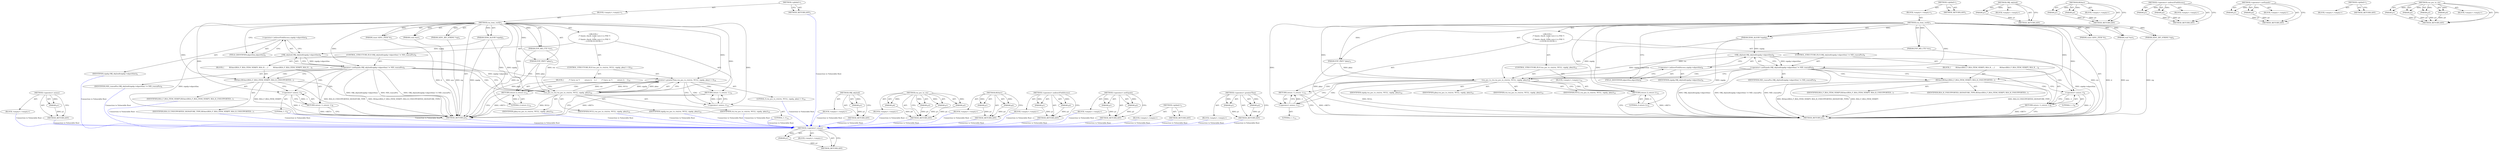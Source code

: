 digraph "&lt;operator&gt;.greaterThan" {
vulnerable_90 [label=<(METHOD,&lt;operator&gt;.minus)>];
vulnerable_91 [label=<(PARAM,p1)>];
vulnerable_92 [label=<(BLOCK,&lt;empty&gt;,&lt;empty&gt;)>];
vulnerable_93 [label=<(METHOD_RETURN,ANY)>];
vulnerable_6 [label=<(METHOD,&lt;global&gt;)<SUB>1</SUB>>];
vulnerable_7 [label=<(BLOCK,&lt;empty&gt;,&lt;empty&gt;)<SUB>1</SUB>>];
vulnerable_8 [label=<(METHOD,rsa_item_verify)<SUB>1</SUB>>];
vulnerable_9 [label=<(PARAM,EVP_MD_CTX *ctx)<SUB>1</SUB>>];
vulnerable_10 [label=<(PARAM,const ASN1_ITEM *it)<SUB>1</SUB>>];
vulnerable_11 [label=<(PARAM,void *asn)<SUB>1</SUB>>];
vulnerable_12 [label=<(PARAM,X509_ALGOR *sigalg)<SUB>2</SUB>>];
vulnerable_13 [label=<(PARAM,ASN1_BIT_STRING *sig)<SUB>2</SUB>>];
vulnerable_14 [label=<(PARAM,EVP_PKEY *pkey)<SUB>3</SUB>>];
vulnerable_15 [label="<(BLOCK,{
    /* Sanity check: make sure it is PSS */
 ...,{
    /* Sanity check: make sure it is PSS */
 ...)<SUB>4</SUB>>"];
vulnerable_16 [label=<(CONTROL_STRUCTURE,IF,if (OBJ_obj2nid(sigalg-&gt;algorithm) != NID_rsassaPss))<SUB>6</SUB>>];
vulnerable_17 [label=<(&lt;operator&gt;.notEquals,OBJ_obj2nid(sigalg-&gt;algorithm) != NID_rsassaPss)<SUB>6</SUB>>];
vulnerable_18 [label=<(OBJ_obj2nid,OBJ_obj2nid(sigalg-&gt;algorithm))<SUB>6</SUB>>];
vulnerable_19 [label=<(&lt;operator&gt;.indirectFieldAccess,sigalg-&gt;algorithm)<SUB>6</SUB>>];
vulnerable_20 [label=<(IDENTIFIER,sigalg,OBJ_obj2nid(sigalg-&gt;algorithm))<SUB>6</SUB>>];
vulnerable_21 [label=<(FIELD_IDENTIFIER,algorithm,algorithm)<SUB>6</SUB>>];
vulnerable_22 [label=<(IDENTIFIER,NID_rsassaPss,OBJ_obj2nid(sigalg-&gt;algorithm) != NID_rsassaPss)<SUB>6</SUB>>];
vulnerable_23 [label=<(BLOCK,{
         RSAerr(RSA_F_RSA_ITEM_VERIFY, RSA_R_...,{
         RSAerr(RSA_F_RSA_ITEM_VERIFY, RSA_R_...)<SUB>6</SUB>>];
vulnerable_24 [label=<(RSAerr,RSAerr(RSA_F_RSA_ITEM_VERIFY, RSA_R_UNSUPPORTED...)<SUB>7</SUB>>];
vulnerable_25 [label=<(IDENTIFIER,RSA_F_RSA_ITEM_VERIFY,RSAerr(RSA_F_RSA_ITEM_VERIFY, RSA_R_UNSUPPORTED...)<SUB>7</SUB>>];
vulnerable_26 [label=<(IDENTIFIER,RSA_R_UNSUPPORTED_SIGNATURE_TYPE,RSAerr(RSA_F_RSA_ITEM_VERIFY, RSA_R_UNSUPPORTED...)<SUB>7</SUB>>];
vulnerable_27 [label=<(RETURN,return -1;,return -1;)<SUB>8</SUB>>];
vulnerable_28 [label=<(&lt;operator&gt;.minus,-1)<SUB>8</SUB>>];
vulnerable_29 [label=<(LITERAL,1,-1)<SUB>8</SUB>>];
vulnerable_30 [label=<(CONTROL_STRUCTURE,IF,if (rsa_pss_to_ctx(ctx, NULL, sigalg, pkey)))<SUB>10</SUB>>];
vulnerable_31 [label=<(rsa_pss_to_ctx,rsa_pss_to_ctx(ctx, NULL, sigalg, pkey))<SUB>10</SUB>>];
vulnerable_32 [label=<(IDENTIFIER,ctx,rsa_pss_to_ctx(ctx, NULL, sigalg, pkey))<SUB>10</SUB>>];
vulnerable_33 [label=<(IDENTIFIER,NULL,rsa_pss_to_ctx(ctx, NULL, sigalg, pkey))<SUB>10</SUB>>];
vulnerable_34 [label=<(IDENTIFIER,sigalg,rsa_pss_to_ctx(ctx, NULL, sigalg, pkey))<SUB>10</SUB>>];
vulnerable_35 [label=<(IDENTIFIER,pkey,rsa_pss_to_ctx(ctx, NULL, sigalg, pkey))<SUB>10</SUB>>];
vulnerable_36 [label=<(BLOCK,&lt;empty&gt;,&lt;empty&gt;)<SUB>12</SUB>>];
vulnerable_37 [label=<(RETURN,return 2;,return 2;)<SUB>12</SUB>>];
vulnerable_38 [label=<(LITERAL,2,return 2;)<SUB>12</SUB>>];
vulnerable_39 [label=<(RETURN,return -1;,return -1;)<SUB>13</SUB>>];
vulnerable_40 [label=<(&lt;operator&gt;.minus,-1)<SUB>13</SUB>>];
vulnerable_41 [label=<(LITERAL,1,-1)<SUB>13</SUB>>];
vulnerable_42 [label=<(METHOD_RETURN,int)<SUB>1</SUB>>];
vulnerable_44 [label=<(METHOD_RETURN,ANY)<SUB>1</SUB>>];
vulnerable_76 [label=<(METHOD,OBJ_obj2nid)>];
vulnerable_77 [label=<(PARAM,p1)>];
vulnerable_78 [label=<(BLOCK,&lt;empty&gt;,&lt;empty&gt;)>];
vulnerable_79 [label=<(METHOD_RETURN,ANY)>];
vulnerable_85 [label=<(METHOD,RSAerr)>];
vulnerable_86 [label=<(PARAM,p1)>];
vulnerable_87 [label=<(PARAM,p2)>];
vulnerable_88 [label=<(BLOCK,&lt;empty&gt;,&lt;empty&gt;)>];
vulnerable_89 [label=<(METHOD_RETURN,ANY)>];
vulnerable_80 [label=<(METHOD,&lt;operator&gt;.indirectFieldAccess)>];
vulnerable_81 [label=<(PARAM,p1)>];
vulnerable_82 [label=<(PARAM,p2)>];
vulnerable_83 [label=<(BLOCK,&lt;empty&gt;,&lt;empty&gt;)>];
vulnerable_84 [label=<(METHOD_RETURN,ANY)>];
vulnerable_71 [label=<(METHOD,&lt;operator&gt;.notEquals)>];
vulnerable_72 [label=<(PARAM,p1)>];
vulnerable_73 [label=<(PARAM,p2)>];
vulnerable_74 [label=<(BLOCK,&lt;empty&gt;,&lt;empty&gt;)>];
vulnerable_75 [label=<(METHOD_RETURN,ANY)>];
vulnerable_65 [label=<(METHOD,&lt;global&gt;)<SUB>1</SUB>>];
vulnerable_66 [label=<(BLOCK,&lt;empty&gt;,&lt;empty&gt;)>];
vulnerable_67 [label=<(METHOD_RETURN,ANY)>];
vulnerable_94 [label=<(METHOD,rsa_pss_to_ctx)>];
vulnerable_95 [label=<(PARAM,p1)>];
vulnerable_96 [label=<(PARAM,p2)>];
vulnerable_97 [label=<(PARAM,p3)>];
vulnerable_98 [label=<(PARAM,p4)>];
vulnerable_99 [label=<(BLOCK,&lt;empty&gt;,&lt;empty&gt;)>];
vulnerable_100 [label=<(METHOD_RETURN,ANY)>];
fixed_92 [label=<(METHOD,&lt;operator&gt;.minus)>];
fixed_93 [label=<(PARAM,p1)>];
fixed_94 [label=<(BLOCK,&lt;empty&gt;,&lt;empty&gt;)>];
fixed_95 [label=<(METHOD_RETURN,ANY)>];
fixed_6 [label=<(METHOD,&lt;global&gt;)<SUB>1</SUB>>];
fixed_7 [label=<(BLOCK,&lt;empty&gt;,&lt;empty&gt;)<SUB>1</SUB>>];
fixed_8 [label=<(METHOD,rsa_item_verify)<SUB>1</SUB>>];
fixed_9 [label=<(PARAM,EVP_MD_CTX *ctx)<SUB>1</SUB>>];
fixed_10 [label=<(PARAM,const ASN1_ITEM *it)<SUB>1</SUB>>];
fixed_11 [label=<(PARAM,void *asn)<SUB>1</SUB>>];
fixed_12 [label=<(PARAM,X509_ALGOR *sigalg)<SUB>2</SUB>>];
fixed_13 [label=<(PARAM,ASN1_BIT_STRING *sig)<SUB>2</SUB>>];
fixed_14 [label=<(PARAM,EVP_PKEY *pkey)<SUB>3</SUB>>];
fixed_15 [label="<(BLOCK,{
    /* Sanity check: make sure it is PSS */
 ...,{
    /* Sanity check: make sure it is PSS */
 ...)<SUB>4</SUB>>"];
fixed_16 [label=<(CONTROL_STRUCTURE,IF,if (OBJ_obj2nid(sigalg-&gt;algorithm) != NID_rsassaPss))<SUB>6</SUB>>];
fixed_17 [label=<(&lt;operator&gt;.notEquals,OBJ_obj2nid(sigalg-&gt;algorithm) != NID_rsassaPss)<SUB>6</SUB>>];
fixed_18 [label=<(OBJ_obj2nid,OBJ_obj2nid(sigalg-&gt;algorithm))<SUB>6</SUB>>];
fixed_19 [label=<(&lt;operator&gt;.indirectFieldAccess,sigalg-&gt;algorithm)<SUB>6</SUB>>];
fixed_20 [label=<(IDENTIFIER,sigalg,OBJ_obj2nid(sigalg-&gt;algorithm))<SUB>6</SUB>>];
fixed_21 [label=<(FIELD_IDENTIFIER,algorithm,algorithm)<SUB>6</SUB>>];
fixed_22 [label=<(IDENTIFIER,NID_rsassaPss,OBJ_obj2nid(sigalg-&gt;algorithm) != NID_rsassaPss)<SUB>6</SUB>>];
fixed_23 [label=<(BLOCK,{
         RSAerr(RSA_F_RSA_ITEM_VERIFY, RSA_R_...,{
         RSAerr(RSA_F_RSA_ITEM_VERIFY, RSA_R_...)<SUB>6</SUB>>];
fixed_24 [label=<(RSAerr,RSAerr(RSA_F_RSA_ITEM_VERIFY, RSA_R_UNSUPPORTED...)<SUB>7</SUB>>];
fixed_25 [label=<(IDENTIFIER,RSA_F_RSA_ITEM_VERIFY,RSAerr(RSA_F_RSA_ITEM_VERIFY, RSA_R_UNSUPPORTED...)<SUB>7</SUB>>];
fixed_26 [label=<(IDENTIFIER,RSA_R_UNSUPPORTED_SIGNATURE_TYPE,RSAerr(RSA_F_RSA_ITEM_VERIFY, RSA_R_UNSUPPORTED...)<SUB>7</SUB>>];
fixed_27 [label=<(RETURN,return -1;,return -1;)<SUB>8</SUB>>];
fixed_28 [label=<(&lt;operator&gt;.minus,-1)<SUB>8</SUB>>];
fixed_29 [label=<(LITERAL,1,-1)<SUB>8</SUB>>];
fixed_30 [label=<(CONTROL_STRUCTURE,IF,if (rsa_pss_to_ctx(ctx, NULL, sigalg, pkey) &gt; 0))<SUB>10</SUB>>];
fixed_31 [label=<(&lt;operator&gt;.greaterThan,rsa_pss_to_ctx(ctx, NULL, sigalg, pkey) &gt; 0)<SUB>10</SUB>>];
fixed_32 [label=<(rsa_pss_to_ctx,rsa_pss_to_ctx(ctx, NULL, sigalg, pkey))<SUB>10</SUB>>];
fixed_33 [label=<(IDENTIFIER,ctx,rsa_pss_to_ctx(ctx, NULL, sigalg, pkey))<SUB>10</SUB>>];
fixed_34 [label=<(IDENTIFIER,NULL,rsa_pss_to_ctx(ctx, NULL, sigalg, pkey))<SUB>10</SUB>>];
fixed_35 [label=<(IDENTIFIER,sigalg,rsa_pss_to_ctx(ctx, NULL, sigalg, pkey))<SUB>10</SUB>>];
fixed_36 [label=<(IDENTIFIER,pkey,rsa_pss_to_ctx(ctx, NULL, sigalg, pkey))<SUB>10</SUB>>];
fixed_37 [label=<(LITERAL,0,rsa_pss_to_ctx(ctx, NULL, sigalg, pkey) &gt; 0)<SUB>10</SUB>>];
fixed_38 [label=<(BLOCK,{
         /* Carry on */
         return 2;
    },{
         /* Carry on */
         return 2;
    })<SUB>10</SUB>>];
fixed_39 [label=<(RETURN,return 2;,return 2;)<SUB>12</SUB>>];
fixed_40 [label=<(LITERAL,2,return 2;)<SUB>12</SUB>>];
fixed_41 [label=<(RETURN,return -1;,return -1;)<SUB>14</SUB>>];
fixed_42 [label=<(&lt;operator&gt;.minus,-1)<SUB>14</SUB>>];
fixed_43 [label=<(LITERAL,1,-1)<SUB>14</SUB>>];
fixed_44 [label=<(METHOD_RETURN,int)<SUB>1</SUB>>];
fixed_46 [label=<(METHOD_RETURN,ANY)<SUB>1</SUB>>];
fixed_78 [label=<(METHOD,OBJ_obj2nid)>];
fixed_79 [label=<(PARAM,p1)>];
fixed_80 [label=<(BLOCK,&lt;empty&gt;,&lt;empty&gt;)>];
fixed_81 [label=<(METHOD_RETURN,ANY)>];
fixed_101 [label=<(METHOD,rsa_pss_to_ctx)>];
fixed_102 [label=<(PARAM,p1)>];
fixed_103 [label=<(PARAM,p2)>];
fixed_104 [label=<(PARAM,p3)>];
fixed_105 [label=<(PARAM,p4)>];
fixed_106 [label=<(BLOCK,&lt;empty&gt;,&lt;empty&gt;)>];
fixed_107 [label=<(METHOD_RETURN,ANY)>];
fixed_87 [label=<(METHOD,RSAerr)>];
fixed_88 [label=<(PARAM,p1)>];
fixed_89 [label=<(PARAM,p2)>];
fixed_90 [label=<(BLOCK,&lt;empty&gt;,&lt;empty&gt;)>];
fixed_91 [label=<(METHOD_RETURN,ANY)>];
fixed_82 [label=<(METHOD,&lt;operator&gt;.indirectFieldAccess)>];
fixed_83 [label=<(PARAM,p1)>];
fixed_84 [label=<(PARAM,p2)>];
fixed_85 [label=<(BLOCK,&lt;empty&gt;,&lt;empty&gt;)>];
fixed_86 [label=<(METHOD_RETURN,ANY)>];
fixed_73 [label=<(METHOD,&lt;operator&gt;.notEquals)>];
fixed_74 [label=<(PARAM,p1)>];
fixed_75 [label=<(PARAM,p2)>];
fixed_76 [label=<(BLOCK,&lt;empty&gt;,&lt;empty&gt;)>];
fixed_77 [label=<(METHOD_RETURN,ANY)>];
fixed_67 [label=<(METHOD,&lt;global&gt;)<SUB>1</SUB>>];
fixed_68 [label=<(BLOCK,&lt;empty&gt;,&lt;empty&gt;)>];
fixed_69 [label=<(METHOD_RETURN,ANY)>];
fixed_96 [label=<(METHOD,&lt;operator&gt;.greaterThan)>];
fixed_97 [label=<(PARAM,p1)>];
fixed_98 [label=<(PARAM,p2)>];
fixed_99 [label=<(BLOCK,&lt;empty&gt;,&lt;empty&gt;)>];
fixed_100 [label=<(METHOD_RETURN,ANY)>];
vulnerable_90 -> vulnerable_91  [key=0, label="AST: "];
vulnerable_90 -> vulnerable_91  [key=1, label="DDG: "];
vulnerable_90 -> vulnerable_92  [key=0, label="AST: "];
vulnerable_90 -> vulnerable_93  [key=0, label="AST: "];
vulnerable_90 -> vulnerable_93  [key=1, label="CFG: "];
vulnerable_91 -> vulnerable_93  [key=0, label="DDG: p1"];
vulnerable_6 -> vulnerable_7  [key=0, label="AST: "];
vulnerable_6 -> vulnerable_44  [key=0, label="AST: "];
vulnerable_6 -> vulnerable_44  [key=1, label="CFG: "];
vulnerable_7 -> vulnerable_8  [key=0, label="AST: "];
vulnerable_8 -> vulnerable_9  [key=0, label="AST: "];
vulnerable_8 -> vulnerable_9  [key=1, label="DDG: "];
vulnerable_8 -> vulnerable_10  [key=0, label="AST: "];
vulnerable_8 -> vulnerable_10  [key=1, label="DDG: "];
vulnerable_8 -> vulnerable_11  [key=0, label="AST: "];
vulnerable_8 -> vulnerable_11  [key=1, label="DDG: "];
vulnerable_8 -> vulnerable_12  [key=0, label="AST: "];
vulnerable_8 -> vulnerable_12  [key=1, label="DDG: "];
vulnerable_8 -> vulnerable_13  [key=0, label="AST: "];
vulnerable_8 -> vulnerable_13  [key=1, label="DDG: "];
vulnerable_8 -> vulnerable_14  [key=0, label="AST: "];
vulnerable_8 -> vulnerable_14  [key=1, label="DDG: "];
vulnerable_8 -> vulnerable_15  [key=0, label="AST: "];
vulnerable_8 -> vulnerable_42  [key=0, label="AST: "];
vulnerable_8 -> vulnerable_21  [key=0, label="CFG: "];
vulnerable_8 -> vulnerable_17  [key=0, label="DDG: "];
vulnerable_8 -> vulnerable_31  [key=0, label="DDG: "];
vulnerable_8 -> vulnerable_37  [key=0, label="DDG: "];
vulnerable_8 -> vulnerable_40  [key=0, label="DDG: "];
vulnerable_8 -> vulnerable_24  [key=0, label="DDG: "];
vulnerable_8 -> vulnerable_38  [key=0, label="DDG: "];
vulnerable_8 -> vulnerable_28  [key=0, label="DDG: "];
vulnerable_9 -> vulnerable_42  [key=0, label="DDG: ctx"];
vulnerable_9 -> vulnerable_31  [key=0, label="DDG: ctx"];
vulnerable_10 -> vulnerable_42  [key=0, label="DDG: it"];
vulnerable_11 -> vulnerable_42  [key=0, label="DDG: asn"];
vulnerable_12 -> vulnerable_42  [key=0, label="DDG: sigalg"];
vulnerable_12 -> vulnerable_31  [key=0, label="DDG: sigalg"];
vulnerable_12 -> vulnerable_18  [key=0, label="DDG: sigalg"];
vulnerable_13 -> vulnerable_42  [key=0, label="DDG: sig"];
vulnerable_14 -> vulnerable_42  [key=0, label="DDG: pkey"];
vulnerable_14 -> vulnerable_31  [key=0, label="DDG: pkey"];
vulnerable_15 -> vulnerable_16  [key=0, label="AST: "];
vulnerable_15 -> vulnerable_30  [key=0, label="AST: "];
vulnerable_15 -> vulnerable_39  [key=0, label="AST: "];
vulnerable_16 -> vulnerable_17  [key=0, label="AST: "];
vulnerable_16 -> vulnerable_23  [key=0, label="AST: "];
vulnerable_17 -> vulnerable_18  [key=0, label="AST: "];
vulnerable_17 -> vulnerable_22  [key=0, label="AST: "];
vulnerable_17 -> vulnerable_24  [key=0, label="CFG: "];
vulnerable_17 -> vulnerable_24  [key=1, label="CDG: "];
vulnerable_17 -> vulnerable_31  [key=0, label="CFG: "];
vulnerable_17 -> vulnerable_31  [key=1, label="CDG: "];
vulnerable_17 -> vulnerable_42  [key=0, label="DDG: OBJ_obj2nid(sigalg-&gt;algorithm)"];
vulnerable_17 -> vulnerable_42  [key=1, label="DDG: OBJ_obj2nid(sigalg-&gt;algorithm) != NID_rsassaPss"];
vulnerable_17 -> vulnerable_42  [key=2, label="DDG: NID_rsassaPss"];
vulnerable_17 -> vulnerable_28  [key=0, label="CDG: "];
vulnerable_17 -> vulnerable_27  [key=0, label="CDG: "];
vulnerable_18 -> vulnerable_19  [key=0, label="AST: "];
vulnerable_18 -> vulnerable_17  [key=0, label="CFG: "];
vulnerable_18 -> vulnerable_17  [key=1, label="DDG: sigalg-&gt;algorithm"];
vulnerable_18 -> vulnerable_42  [key=0, label="DDG: sigalg-&gt;algorithm"];
vulnerable_18 -> vulnerable_31  [key=0, label="DDG: sigalg-&gt;algorithm"];
vulnerable_19 -> vulnerable_20  [key=0, label="AST: "];
vulnerable_19 -> vulnerable_21  [key=0, label="AST: "];
vulnerable_19 -> vulnerable_18  [key=0, label="CFG: "];
vulnerable_21 -> vulnerable_19  [key=0, label="CFG: "];
vulnerable_23 -> vulnerable_24  [key=0, label="AST: "];
vulnerable_23 -> vulnerable_27  [key=0, label="AST: "];
vulnerable_24 -> vulnerable_25  [key=0, label="AST: "];
vulnerable_24 -> vulnerable_26  [key=0, label="AST: "];
vulnerable_24 -> vulnerable_28  [key=0, label="CFG: "];
vulnerable_24 -> vulnerable_42  [key=0, label="DDG: RSA_R_UNSUPPORTED_SIGNATURE_TYPE"];
vulnerable_24 -> vulnerable_42  [key=1, label="DDG: RSAerr(RSA_F_RSA_ITEM_VERIFY, RSA_R_UNSUPPORTED_SIGNATURE_TYPE)"];
vulnerable_24 -> vulnerable_42  [key=2, label="DDG: RSA_F_RSA_ITEM_VERIFY"];
vulnerable_27 -> vulnerable_28  [key=0, label="AST: "];
vulnerable_27 -> vulnerable_42  [key=0, label="CFG: "];
vulnerable_27 -> vulnerable_42  [key=1, label="DDG: &lt;RET&gt;"];
vulnerable_28 -> vulnerable_29  [key=0, label="AST: "];
vulnerable_28 -> vulnerable_27  [key=0, label="CFG: "];
vulnerable_28 -> vulnerable_27  [key=1, label="DDG: -1"];
vulnerable_28 -> vulnerable_42  [key=0, label="DDG: -1"];
vulnerable_30 -> vulnerable_31  [key=0, label="AST: "];
vulnerable_30 -> vulnerable_36  [key=0, label="AST: "];
vulnerable_31 -> vulnerable_32  [key=0, label="AST: "];
vulnerable_31 -> vulnerable_33  [key=0, label="AST: "];
vulnerable_31 -> vulnerable_34  [key=0, label="AST: "];
vulnerable_31 -> vulnerable_35  [key=0, label="AST: "];
vulnerable_31 -> vulnerable_37  [key=0, label="CFG: "];
vulnerable_31 -> vulnerable_37  [key=1, label="CDG: "];
vulnerable_31 -> vulnerable_40  [key=0, label="CFG: "];
vulnerable_31 -> vulnerable_40  [key=1, label="CDG: "];
vulnerable_31 -> vulnerable_42  [key=0, label="DDG: NULL"];
vulnerable_31 -> vulnerable_39  [key=0, label="CDG: "];
vulnerable_36 -> vulnerable_37  [key=0, label="AST: "];
vulnerable_37 -> vulnerable_38  [key=0, label="AST: "];
vulnerable_37 -> vulnerable_42  [key=0, label="CFG: "];
vulnerable_37 -> vulnerable_42  [key=1, label="DDG: &lt;RET&gt;"];
vulnerable_38 -> vulnerable_37  [key=0, label="DDG: 2"];
vulnerable_39 -> vulnerable_40  [key=0, label="AST: "];
vulnerable_39 -> vulnerable_42  [key=0, label="CFG: "];
vulnerable_39 -> vulnerable_42  [key=1, label="DDG: &lt;RET&gt;"];
vulnerable_40 -> vulnerable_41  [key=0, label="AST: "];
vulnerable_40 -> vulnerable_39  [key=0, label="CFG: "];
vulnerable_40 -> vulnerable_39  [key=1, label="DDG: -1"];
vulnerable_76 -> vulnerable_77  [key=0, label="AST: "];
vulnerable_76 -> vulnerable_77  [key=1, label="DDG: "];
vulnerable_76 -> vulnerable_78  [key=0, label="AST: "];
vulnerable_76 -> vulnerable_79  [key=0, label="AST: "];
vulnerable_76 -> vulnerable_79  [key=1, label="CFG: "];
vulnerable_77 -> vulnerable_79  [key=0, label="DDG: p1"];
vulnerable_85 -> vulnerable_86  [key=0, label="AST: "];
vulnerable_85 -> vulnerable_86  [key=1, label="DDG: "];
vulnerable_85 -> vulnerable_88  [key=0, label="AST: "];
vulnerable_85 -> vulnerable_87  [key=0, label="AST: "];
vulnerable_85 -> vulnerable_87  [key=1, label="DDG: "];
vulnerable_85 -> vulnerable_89  [key=0, label="AST: "];
vulnerable_85 -> vulnerable_89  [key=1, label="CFG: "];
vulnerable_86 -> vulnerable_89  [key=0, label="DDG: p1"];
vulnerable_87 -> vulnerable_89  [key=0, label="DDG: p2"];
vulnerable_80 -> vulnerable_81  [key=0, label="AST: "];
vulnerable_80 -> vulnerable_81  [key=1, label="DDG: "];
vulnerable_80 -> vulnerable_83  [key=0, label="AST: "];
vulnerable_80 -> vulnerable_82  [key=0, label="AST: "];
vulnerable_80 -> vulnerable_82  [key=1, label="DDG: "];
vulnerable_80 -> vulnerable_84  [key=0, label="AST: "];
vulnerable_80 -> vulnerable_84  [key=1, label="CFG: "];
vulnerable_81 -> vulnerable_84  [key=0, label="DDG: p1"];
vulnerable_82 -> vulnerable_84  [key=0, label="DDG: p2"];
vulnerable_71 -> vulnerable_72  [key=0, label="AST: "];
vulnerable_71 -> vulnerable_72  [key=1, label="DDG: "];
vulnerable_71 -> vulnerable_74  [key=0, label="AST: "];
vulnerable_71 -> vulnerable_73  [key=0, label="AST: "];
vulnerable_71 -> vulnerable_73  [key=1, label="DDG: "];
vulnerable_71 -> vulnerable_75  [key=0, label="AST: "];
vulnerable_71 -> vulnerable_75  [key=1, label="CFG: "];
vulnerable_72 -> vulnerable_75  [key=0, label="DDG: p1"];
vulnerable_73 -> vulnerable_75  [key=0, label="DDG: p2"];
vulnerable_65 -> vulnerable_66  [key=0, label="AST: "];
vulnerable_65 -> vulnerable_67  [key=0, label="AST: "];
vulnerable_65 -> vulnerable_67  [key=1, label="CFG: "];
vulnerable_94 -> vulnerable_95  [key=0, label="AST: "];
vulnerable_94 -> vulnerable_95  [key=1, label="DDG: "];
vulnerable_94 -> vulnerable_99  [key=0, label="AST: "];
vulnerable_94 -> vulnerable_96  [key=0, label="AST: "];
vulnerable_94 -> vulnerable_96  [key=1, label="DDG: "];
vulnerable_94 -> vulnerable_100  [key=0, label="AST: "];
vulnerable_94 -> vulnerable_100  [key=1, label="CFG: "];
vulnerable_94 -> vulnerable_97  [key=0, label="AST: "];
vulnerable_94 -> vulnerable_97  [key=1, label="DDG: "];
vulnerable_94 -> vulnerable_98  [key=0, label="AST: "];
vulnerable_94 -> vulnerable_98  [key=1, label="DDG: "];
vulnerable_95 -> vulnerable_100  [key=0, label="DDG: p1"];
vulnerable_96 -> vulnerable_100  [key=0, label="DDG: p2"];
vulnerable_97 -> vulnerable_100  [key=0, label="DDG: p3"];
vulnerable_98 -> vulnerable_100  [key=0, label="DDG: p4"];
fixed_92 -> fixed_93  [key=0, label="AST: "];
fixed_92 -> fixed_93  [key=1, label="DDG: "];
fixed_92 -> fixed_94  [key=0, label="AST: "];
fixed_92 -> fixed_95  [key=0, label="AST: "];
fixed_92 -> fixed_95  [key=1, label="CFG: "];
fixed_93 -> fixed_95  [key=0, label="DDG: p1"];
fixed_94 -> vulnerable_90  [color=blue, key=0, label="Connection to Vulnerable Root", penwidth="2.0", style=dashed];
fixed_95 -> vulnerable_90  [color=blue, key=0, label="Connection to Vulnerable Root", penwidth="2.0", style=dashed];
fixed_6 -> fixed_7  [key=0, label="AST: "];
fixed_6 -> fixed_46  [key=0, label="AST: "];
fixed_6 -> fixed_46  [key=1, label="CFG: "];
fixed_7 -> fixed_8  [key=0, label="AST: "];
fixed_8 -> fixed_9  [key=0, label="AST: "];
fixed_8 -> fixed_9  [key=1, label="DDG: "];
fixed_8 -> fixed_10  [key=0, label="AST: "];
fixed_8 -> fixed_10  [key=1, label="DDG: "];
fixed_8 -> fixed_11  [key=0, label="AST: "];
fixed_8 -> fixed_11  [key=1, label="DDG: "];
fixed_8 -> fixed_12  [key=0, label="AST: "];
fixed_8 -> fixed_12  [key=1, label="DDG: "];
fixed_8 -> fixed_13  [key=0, label="AST: "];
fixed_8 -> fixed_13  [key=1, label="DDG: "];
fixed_8 -> fixed_14  [key=0, label="AST: "];
fixed_8 -> fixed_14  [key=1, label="DDG: "];
fixed_8 -> fixed_15  [key=0, label="AST: "];
fixed_8 -> fixed_44  [key=0, label="AST: "];
fixed_8 -> fixed_21  [key=0, label="CFG: "];
fixed_8 -> fixed_17  [key=0, label="DDG: "];
fixed_8 -> fixed_31  [key=0, label="DDG: "];
fixed_8 -> fixed_39  [key=0, label="DDG: "];
fixed_8 -> fixed_42  [key=0, label="DDG: "];
fixed_8 -> fixed_24  [key=0, label="DDG: "];
fixed_8 -> fixed_32  [key=0, label="DDG: "];
fixed_8 -> fixed_40  [key=0, label="DDG: "];
fixed_8 -> fixed_28  [key=0, label="DDG: "];
fixed_9 -> fixed_44  [key=0, label="DDG: ctx"];
fixed_9 -> fixed_32  [key=0, label="DDG: ctx"];
fixed_10 -> fixed_44  [key=0, label="DDG: it"];
fixed_11 -> fixed_44  [key=0, label="DDG: asn"];
fixed_12 -> fixed_44  [key=0, label="DDG: sigalg"];
fixed_12 -> fixed_18  [key=0, label="DDG: sigalg"];
fixed_12 -> fixed_32  [key=0, label="DDG: sigalg"];
fixed_13 -> fixed_44  [key=0, label="DDG: sig"];
fixed_14 -> fixed_44  [key=0, label="DDG: pkey"];
fixed_14 -> fixed_32  [key=0, label="DDG: pkey"];
fixed_15 -> fixed_16  [key=0, label="AST: "];
fixed_15 -> fixed_30  [key=0, label="AST: "];
fixed_15 -> fixed_41  [key=0, label="AST: "];
fixed_16 -> fixed_17  [key=0, label="AST: "];
fixed_16 -> fixed_23  [key=0, label="AST: "];
fixed_17 -> fixed_18  [key=0, label="AST: "];
fixed_17 -> fixed_22  [key=0, label="AST: "];
fixed_17 -> fixed_24  [key=0, label="CFG: "];
fixed_17 -> fixed_24  [key=1, label="CDG: "];
fixed_17 -> fixed_32  [key=0, label="CFG: "];
fixed_17 -> fixed_32  [key=1, label="CDG: "];
fixed_17 -> fixed_44  [key=0, label="DDG: OBJ_obj2nid(sigalg-&gt;algorithm)"];
fixed_17 -> fixed_44  [key=1, label="DDG: OBJ_obj2nid(sigalg-&gt;algorithm) != NID_rsassaPss"];
fixed_17 -> fixed_44  [key=2, label="DDG: NID_rsassaPss"];
fixed_17 -> fixed_28  [key=0, label="CDG: "];
fixed_17 -> fixed_27  [key=0, label="CDG: "];
fixed_17 -> fixed_31  [key=0, label="CDG: "];
fixed_18 -> fixed_19  [key=0, label="AST: "];
fixed_18 -> fixed_17  [key=0, label="CFG: "];
fixed_18 -> fixed_17  [key=1, label="DDG: sigalg-&gt;algorithm"];
fixed_18 -> fixed_44  [key=0, label="DDG: sigalg-&gt;algorithm"];
fixed_18 -> fixed_32  [key=0, label="DDG: sigalg-&gt;algorithm"];
fixed_19 -> fixed_20  [key=0, label="AST: "];
fixed_19 -> fixed_21  [key=0, label="AST: "];
fixed_19 -> fixed_18  [key=0, label="CFG: "];
fixed_20 -> vulnerable_90  [color=blue, key=0, label="Connection to Vulnerable Root", penwidth="2.0", style=dashed];
fixed_21 -> fixed_19  [key=0, label="CFG: "];
fixed_22 -> vulnerable_90  [color=blue, key=0, label="Connection to Vulnerable Root", penwidth="2.0", style=dashed];
fixed_23 -> fixed_24  [key=0, label="AST: "];
fixed_23 -> fixed_27  [key=0, label="AST: "];
fixed_24 -> fixed_25  [key=0, label="AST: "];
fixed_24 -> fixed_26  [key=0, label="AST: "];
fixed_24 -> fixed_28  [key=0, label="CFG: "];
fixed_24 -> fixed_44  [key=0, label="DDG: RSA_R_UNSUPPORTED_SIGNATURE_TYPE"];
fixed_24 -> fixed_44  [key=1, label="DDG: RSAerr(RSA_F_RSA_ITEM_VERIFY, RSA_R_UNSUPPORTED_SIGNATURE_TYPE)"];
fixed_24 -> fixed_44  [key=2, label="DDG: RSA_F_RSA_ITEM_VERIFY"];
fixed_25 -> vulnerable_90  [color=blue, key=0, label="Connection to Vulnerable Root", penwidth="2.0", style=dashed];
fixed_26 -> vulnerable_90  [color=blue, key=0, label="Connection to Vulnerable Root", penwidth="2.0", style=dashed];
fixed_27 -> fixed_28  [key=0, label="AST: "];
fixed_27 -> fixed_44  [key=0, label="CFG: "];
fixed_27 -> fixed_44  [key=1, label="DDG: &lt;RET&gt;"];
fixed_28 -> fixed_29  [key=0, label="AST: "];
fixed_28 -> fixed_27  [key=0, label="CFG: "];
fixed_28 -> fixed_27  [key=1, label="DDG: -1"];
fixed_28 -> fixed_44  [key=0, label="DDG: -1"];
fixed_29 -> vulnerable_90  [color=blue, key=0, label="Connection to Vulnerable Root", penwidth="2.0", style=dashed];
fixed_30 -> fixed_31  [key=0, label="AST: "];
fixed_30 -> fixed_38  [key=0, label="AST: "];
fixed_31 -> fixed_32  [key=0, label="AST: "];
fixed_31 -> fixed_37  [key=0, label="AST: "];
fixed_31 -> fixed_39  [key=0, label="CFG: "];
fixed_31 -> fixed_39  [key=1, label="CDG: "];
fixed_31 -> fixed_42  [key=0, label="CFG: "];
fixed_31 -> fixed_42  [key=1, label="CDG: "];
fixed_31 -> fixed_41  [key=0, label="CDG: "];
fixed_32 -> fixed_33  [key=0, label="AST: "];
fixed_32 -> fixed_34  [key=0, label="AST: "];
fixed_32 -> fixed_35  [key=0, label="AST: "];
fixed_32 -> fixed_36  [key=0, label="AST: "];
fixed_32 -> fixed_31  [key=0, label="CFG: "];
fixed_32 -> fixed_31  [key=1, label="DDG: ctx"];
fixed_32 -> fixed_31  [key=2, label="DDG: NULL"];
fixed_32 -> fixed_31  [key=3, label="DDG: sigalg"];
fixed_32 -> fixed_31  [key=4, label="DDG: pkey"];
fixed_32 -> fixed_44  [key=0, label="DDG: NULL"];
fixed_33 -> vulnerable_90  [color=blue, key=0, label="Connection to Vulnerable Root", penwidth="2.0", style=dashed];
fixed_34 -> vulnerable_90  [color=blue, key=0, label="Connection to Vulnerable Root", penwidth="2.0", style=dashed];
fixed_35 -> vulnerable_90  [color=blue, key=0, label="Connection to Vulnerable Root", penwidth="2.0", style=dashed];
fixed_36 -> vulnerable_90  [color=blue, key=0, label="Connection to Vulnerable Root", penwidth="2.0", style=dashed];
fixed_37 -> vulnerable_90  [color=blue, key=0, label="Connection to Vulnerable Root", penwidth="2.0", style=dashed];
fixed_38 -> fixed_39  [key=0, label="AST: "];
fixed_39 -> fixed_40  [key=0, label="AST: "];
fixed_39 -> fixed_44  [key=0, label="CFG: "];
fixed_39 -> fixed_44  [key=1, label="DDG: &lt;RET&gt;"];
fixed_40 -> fixed_39  [key=0, label="DDG: 2"];
fixed_41 -> fixed_42  [key=0, label="AST: "];
fixed_41 -> fixed_44  [key=0, label="CFG: "];
fixed_41 -> fixed_44  [key=1, label="DDG: &lt;RET&gt;"];
fixed_42 -> fixed_43  [key=0, label="AST: "];
fixed_42 -> fixed_41  [key=0, label="CFG: "];
fixed_42 -> fixed_41  [key=1, label="DDG: -1"];
fixed_43 -> vulnerable_90  [color=blue, key=0, label="Connection to Vulnerable Root", penwidth="2.0", style=dashed];
fixed_44 -> vulnerable_90  [color=blue, key=0, label="Connection to Vulnerable Root", penwidth="2.0", style=dashed];
fixed_46 -> vulnerable_90  [color=blue, key=0, label="Connection to Vulnerable Root", penwidth="2.0", style=dashed];
fixed_78 -> fixed_79  [key=0, label="AST: "];
fixed_78 -> fixed_79  [key=1, label="DDG: "];
fixed_78 -> fixed_80  [key=0, label="AST: "];
fixed_78 -> fixed_81  [key=0, label="AST: "];
fixed_78 -> fixed_81  [key=1, label="CFG: "];
fixed_79 -> fixed_81  [key=0, label="DDG: p1"];
fixed_80 -> vulnerable_90  [color=blue, key=0, label="Connection to Vulnerable Root", penwidth="2.0", style=dashed];
fixed_81 -> vulnerable_90  [color=blue, key=0, label="Connection to Vulnerable Root", penwidth="2.0", style=dashed];
fixed_101 -> fixed_102  [key=0, label="AST: "];
fixed_101 -> fixed_102  [key=1, label="DDG: "];
fixed_101 -> fixed_106  [key=0, label="AST: "];
fixed_101 -> fixed_103  [key=0, label="AST: "];
fixed_101 -> fixed_103  [key=1, label="DDG: "];
fixed_101 -> fixed_107  [key=0, label="AST: "];
fixed_101 -> fixed_107  [key=1, label="CFG: "];
fixed_101 -> fixed_104  [key=0, label="AST: "];
fixed_101 -> fixed_104  [key=1, label="DDG: "];
fixed_101 -> fixed_105  [key=0, label="AST: "];
fixed_101 -> fixed_105  [key=1, label="DDG: "];
fixed_102 -> fixed_107  [key=0, label="DDG: p1"];
fixed_103 -> fixed_107  [key=0, label="DDG: p2"];
fixed_104 -> fixed_107  [key=0, label="DDG: p3"];
fixed_105 -> fixed_107  [key=0, label="DDG: p4"];
fixed_106 -> vulnerable_90  [color=blue, key=0, label="Connection to Vulnerable Root", penwidth="2.0", style=dashed];
fixed_107 -> vulnerable_90  [color=blue, key=0, label="Connection to Vulnerable Root", penwidth="2.0", style=dashed];
fixed_87 -> fixed_88  [key=0, label="AST: "];
fixed_87 -> fixed_88  [key=1, label="DDG: "];
fixed_87 -> fixed_90  [key=0, label="AST: "];
fixed_87 -> fixed_89  [key=0, label="AST: "];
fixed_87 -> fixed_89  [key=1, label="DDG: "];
fixed_87 -> fixed_91  [key=0, label="AST: "];
fixed_87 -> fixed_91  [key=1, label="CFG: "];
fixed_88 -> fixed_91  [key=0, label="DDG: p1"];
fixed_89 -> fixed_91  [key=0, label="DDG: p2"];
fixed_90 -> vulnerable_90  [color=blue, key=0, label="Connection to Vulnerable Root", penwidth="2.0", style=dashed];
fixed_91 -> vulnerable_90  [color=blue, key=0, label="Connection to Vulnerable Root", penwidth="2.0", style=dashed];
fixed_82 -> fixed_83  [key=0, label="AST: "];
fixed_82 -> fixed_83  [key=1, label="DDG: "];
fixed_82 -> fixed_85  [key=0, label="AST: "];
fixed_82 -> fixed_84  [key=0, label="AST: "];
fixed_82 -> fixed_84  [key=1, label="DDG: "];
fixed_82 -> fixed_86  [key=0, label="AST: "];
fixed_82 -> fixed_86  [key=1, label="CFG: "];
fixed_83 -> fixed_86  [key=0, label="DDG: p1"];
fixed_84 -> fixed_86  [key=0, label="DDG: p2"];
fixed_85 -> vulnerable_90  [color=blue, key=0, label="Connection to Vulnerable Root", penwidth="2.0", style=dashed];
fixed_86 -> vulnerable_90  [color=blue, key=0, label="Connection to Vulnerable Root", penwidth="2.0", style=dashed];
fixed_73 -> fixed_74  [key=0, label="AST: "];
fixed_73 -> fixed_74  [key=1, label="DDG: "];
fixed_73 -> fixed_76  [key=0, label="AST: "];
fixed_73 -> fixed_75  [key=0, label="AST: "];
fixed_73 -> fixed_75  [key=1, label="DDG: "];
fixed_73 -> fixed_77  [key=0, label="AST: "];
fixed_73 -> fixed_77  [key=1, label="CFG: "];
fixed_74 -> fixed_77  [key=0, label="DDG: p1"];
fixed_75 -> fixed_77  [key=0, label="DDG: p2"];
fixed_76 -> vulnerable_90  [color=blue, key=0, label="Connection to Vulnerable Root", penwidth="2.0", style=dashed];
fixed_77 -> vulnerable_90  [color=blue, key=0, label="Connection to Vulnerable Root", penwidth="2.0", style=dashed];
fixed_67 -> fixed_68  [key=0, label="AST: "];
fixed_67 -> fixed_69  [key=0, label="AST: "];
fixed_67 -> fixed_69  [key=1, label="CFG: "];
fixed_68 -> vulnerable_90  [color=blue, key=0, label="Connection to Vulnerable Root", penwidth="2.0", style=dashed];
fixed_69 -> vulnerable_90  [color=blue, key=0, label="Connection to Vulnerable Root", penwidth="2.0", style=dashed];
fixed_96 -> fixed_97  [key=0, label="AST: "];
fixed_96 -> fixed_97  [key=1, label="DDG: "];
fixed_96 -> fixed_99  [key=0, label="AST: "];
fixed_96 -> fixed_98  [key=0, label="AST: "];
fixed_96 -> fixed_98  [key=1, label="DDG: "];
fixed_96 -> fixed_100  [key=0, label="AST: "];
fixed_96 -> fixed_100  [key=1, label="CFG: "];
fixed_97 -> fixed_100  [key=0, label="DDG: p1"];
fixed_98 -> fixed_100  [key=0, label="DDG: p2"];
fixed_99 -> vulnerable_90  [color=blue, key=0, label="Connection to Vulnerable Root", penwidth="2.0", style=dashed];
fixed_100 -> vulnerable_90  [color=blue, key=0, label="Connection to Vulnerable Root", penwidth="2.0", style=dashed];
}
